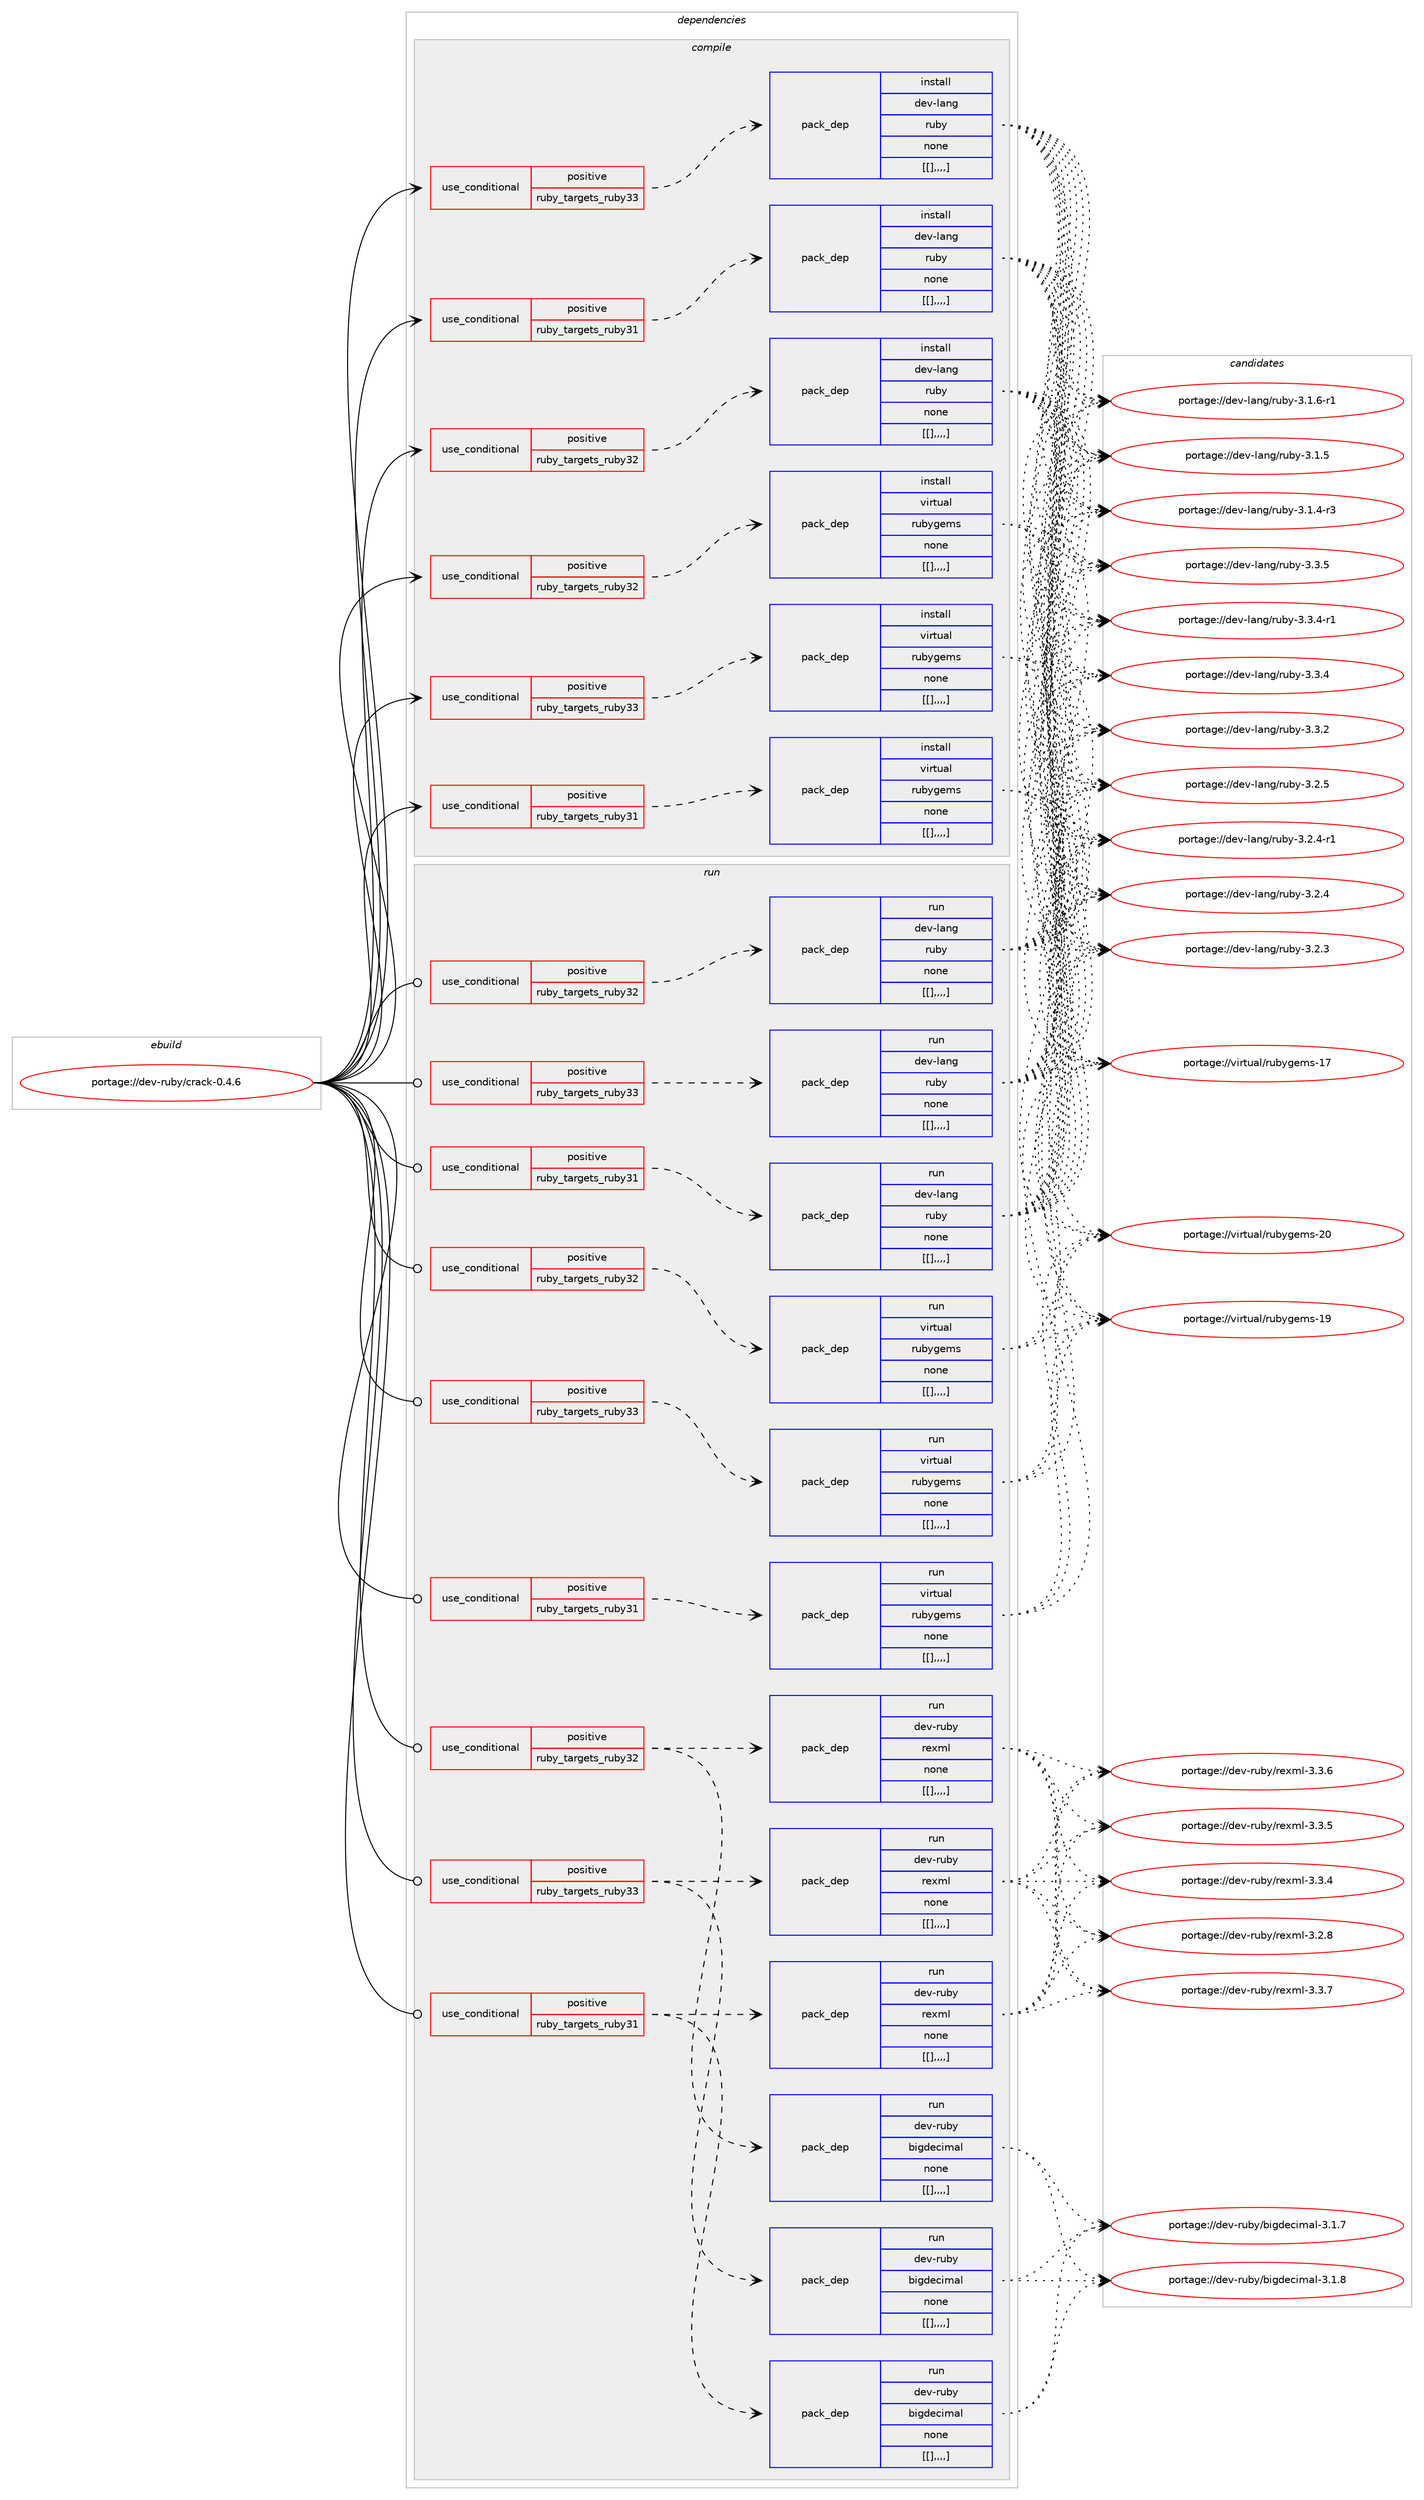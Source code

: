 digraph prolog {

# *************
# Graph options
# *************

newrank=true;
concentrate=true;
compound=true;
graph [rankdir=LR,fontname=Helvetica,fontsize=10,ranksep=1.5];#, ranksep=2.5, nodesep=0.2];
edge  [arrowhead=vee];
node  [fontname=Helvetica,fontsize=10];

# **********
# The ebuild
# **********

subgraph cluster_leftcol {
color=gray;
label=<<i>ebuild</i>>;
id [label="portage://dev-ruby/crack-0.4.6", color=red, width=4, href="../dev-ruby/crack-0.4.6.svg"];
}

# ****************
# The dependencies
# ****************

subgraph cluster_midcol {
color=gray;
label=<<i>dependencies</i>>;
subgraph cluster_compile {
fillcolor="#eeeeee";
style=filled;
label=<<i>compile</i>>;
subgraph cond47272 {
dependency182731 [label=<<TABLE BORDER="0" CELLBORDER="1" CELLSPACING="0" CELLPADDING="4"><TR><TD ROWSPAN="3" CELLPADDING="10">use_conditional</TD></TR><TR><TD>positive</TD></TR><TR><TD>ruby_targets_ruby31</TD></TR></TABLE>>, shape=none, color=red];
subgraph pack134173 {
dependency182732 [label=<<TABLE BORDER="0" CELLBORDER="1" CELLSPACING="0" CELLPADDING="4" WIDTH="220"><TR><TD ROWSPAN="6" CELLPADDING="30">pack_dep</TD></TR><TR><TD WIDTH="110">install</TD></TR><TR><TD>dev-lang</TD></TR><TR><TD>ruby</TD></TR><TR><TD>none</TD></TR><TR><TD>[[],,,,]</TD></TR></TABLE>>, shape=none, color=blue];
}
dependency182731:e -> dependency182732:w [weight=20,style="dashed",arrowhead="vee"];
}
id:e -> dependency182731:w [weight=20,style="solid",arrowhead="vee"];
subgraph cond47273 {
dependency182733 [label=<<TABLE BORDER="0" CELLBORDER="1" CELLSPACING="0" CELLPADDING="4"><TR><TD ROWSPAN="3" CELLPADDING="10">use_conditional</TD></TR><TR><TD>positive</TD></TR><TR><TD>ruby_targets_ruby31</TD></TR></TABLE>>, shape=none, color=red];
subgraph pack134174 {
dependency182734 [label=<<TABLE BORDER="0" CELLBORDER="1" CELLSPACING="0" CELLPADDING="4" WIDTH="220"><TR><TD ROWSPAN="6" CELLPADDING="30">pack_dep</TD></TR><TR><TD WIDTH="110">install</TD></TR><TR><TD>virtual</TD></TR><TR><TD>rubygems</TD></TR><TR><TD>none</TD></TR><TR><TD>[[],,,,]</TD></TR></TABLE>>, shape=none, color=blue];
}
dependency182733:e -> dependency182734:w [weight=20,style="dashed",arrowhead="vee"];
}
id:e -> dependency182733:w [weight=20,style="solid",arrowhead="vee"];
subgraph cond47274 {
dependency182735 [label=<<TABLE BORDER="0" CELLBORDER="1" CELLSPACING="0" CELLPADDING="4"><TR><TD ROWSPAN="3" CELLPADDING="10">use_conditional</TD></TR><TR><TD>positive</TD></TR><TR><TD>ruby_targets_ruby32</TD></TR></TABLE>>, shape=none, color=red];
subgraph pack134175 {
dependency182736 [label=<<TABLE BORDER="0" CELLBORDER="1" CELLSPACING="0" CELLPADDING="4" WIDTH="220"><TR><TD ROWSPAN="6" CELLPADDING="30">pack_dep</TD></TR><TR><TD WIDTH="110">install</TD></TR><TR><TD>dev-lang</TD></TR><TR><TD>ruby</TD></TR><TR><TD>none</TD></TR><TR><TD>[[],,,,]</TD></TR></TABLE>>, shape=none, color=blue];
}
dependency182735:e -> dependency182736:w [weight=20,style="dashed",arrowhead="vee"];
}
id:e -> dependency182735:w [weight=20,style="solid",arrowhead="vee"];
subgraph cond47275 {
dependency182737 [label=<<TABLE BORDER="0" CELLBORDER="1" CELLSPACING="0" CELLPADDING="4"><TR><TD ROWSPAN="3" CELLPADDING="10">use_conditional</TD></TR><TR><TD>positive</TD></TR><TR><TD>ruby_targets_ruby32</TD></TR></TABLE>>, shape=none, color=red];
subgraph pack134176 {
dependency182738 [label=<<TABLE BORDER="0" CELLBORDER="1" CELLSPACING="0" CELLPADDING="4" WIDTH="220"><TR><TD ROWSPAN="6" CELLPADDING="30">pack_dep</TD></TR><TR><TD WIDTH="110">install</TD></TR><TR><TD>virtual</TD></TR><TR><TD>rubygems</TD></TR><TR><TD>none</TD></TR><TR><TD>[[],,,,]</TD></TR></TABLE>>, shape=none, color=blue];
}
dependency182737:e -> dependency182738:w [weight=20,style="dashed",arrowhead="vee"];
}
id:e -> dependency182737:w [weight=20,style="solid",arrowhead="vee"];
subgraph cond47276 {
dependency182739 [label=<<TABLE BORDER="0" CELLBORDER="1" CELLSPACING="0" CELLPADDING="4"><TR><TD ROWSPAN="3" CELLPADDING="10">use_conditional</TD></TR><TR><TD>positive</TD></TR><TR><TD>ruby_targets_ruby33</TD></TR></TABLE>>, shape=none, color=red];
subgraph pack134177 {
dependency182740 [label=<<TABLE BORDER="0" CELLBORDER="1" CELLSPACING="0" CELLPADDING="4" WIDTH="220"><TR><TD ROWSPAN="6" CELLPADDING="30">pack_dep</TD></TR><TR><TD WIDTH="110">install</TD></TR><TR><TD>dev-lang</TD></TR><TR><TD>ruby</TD></TR><TR><TD>none</TD></TR><TR><TD>[[],,,,]</TD></TR></TABLE>>, shape=none, color=blue];
}
dependency182739:e -> dependency182740:w [weight=20,style="dashed",arrowhead="vee"];
}
id:e -> dependency182739:w [weight=20,style="solid",arrowhead="vee"];
subgraph cond47277 {
dependency182741 [label=<<TABLE BORDER="0" CELLBORDER="1" CELLSPACING="0" CELLPADDING="4"><TR><TD ROWSPAN="3" CELLPADDING="10">use_conditional</TD></TR><TR><TD>positive</TD></TR><TR><TD>ruby_targets_ruby33</TD></TR></TABLE>>, shape=none, color=red];
subgraph pack134178 {
dependency182742 [label=<<TABLE BORDER="0" CELLBORDER="1" CELLSPACING="0" CELLPADDING="4" WIDTH="220"><TR><TD ROWSPAN="6" CELLPADDING="30">pack_dep</TD></TR><TR><TD WIDTH="110">install</TD></TR><TR><TD>virtual</TD></TR><TR><TD>rubygems</TD></TR><TR><TD>none</TD></TR><TR><TD>[[],,,,]</TD></TR></TABLE>>, shape=none, color=blue];
}
dependency182741:e -> dependency182742:w [weight=20,style="dashed",arrowhead="vee"];
}
id:e -> dependency182741:w [weight=20,style="solid",arrowhead="vee"];
}
subgraph cluster_compileandrun {
fillcolor="#eeeeee";
style=filled;
label=<<i>compile and run</i>>;
}
subgraph cluster_run {
fillcolor="#eeeeee";
style=filled;
label=<<i>run</i>>;
subgraph cond47278 {
dependency182743 [label=<<TABLE BORDER="0" CELLBORDER="1" CELLSPACING="0" CELLPADDING="4"><TR><TD ROWSPAN="3" CELLPADDING="10">use_conditional</TD></TR><TR><TD>positive</TD></TR><TR><TD>ruby_targets_ruby31</TD></TR></TABLE>>, shape=none, color=red];
subgraph pack134179 {
dependency182744 [label=<<TABLE BORDER="0" CELLBORDER="1" CELLSPACING="0" CELLPADDING="4" WIDTH="220"><TR><TD ROWSPAN="6" CELLPADDING="30">pack_dep</TD></TR><TR><TD WIDTH="110">run</TD></TR><TR><TD>dev-lang</TD></TR><TR><TD>ruby</TD></TR><TR><TD>none</TD></TR><TR><TD>[[],,,,]</TD></TR></TABLE>>, shape=none, color=blue];
}
dependency182743:e -> dependency182744:w [weight=20,style="dashed",arrowhead="vee"];
}
id:e -> dependency182743:w [weight=20,style="solid",arrowhead="odot"];
subgraph cond47279 {
dependency182745 [label=<<TABLE BORDER="0" CELLBORDER="1" CELLSPACING="0" CELLPADDING="4"><TR><TD ROWSPAN="3" CELLPADDING="10">use_conditional</TD></TR><TR><TD>positive</TD></TR><TR><TD>ruby_targets_ruby31</TD></TR></TABLE>>, shape=none, color=red];
subgraph pack134180 {
dependency182746 [label=<<TABLE BORDER="0" CELLBORDER="1" CELLSPACING="0" CELLPADDING="4" WIDTH="220"><TR><TD ROWSPAN="6" CELLPADDING="30">pack_dep</TD></TR><TR><TD WIDTH="110">run</TD></TR><TR><TD>dev-ruby</TD></TR><TR><TD>bigdecimal</TD></TR><TR><TD>none</TD></TR><TR><TD>[[],,,,]</TD></TR></TABLE>>, shape=none, color=blue];
}
dependency182745:e -> dependency182746:w [weight=20,style="dashed",arrowhead="vee"];
subgraph pack134181 {
dependency182747 [label=<<TABLE BORDER="0" CELLBORDER="1" CELLSPACING="0" CELLPADDING="4" WIDTH="220"><TR><TD ROWSPAN="6" CELLPADDING="30">pack_dep</TD></TR><TR><TD WIDTH="110">run</TD></TR><TR><TD>dev-ruby</TD></TR><TR><TD>rexml</TD></TR><TR><TD>none</TD></TR><TR><TD>[[],,,,]</TD></TR></TABLE>>, shape=none, color=blue];
}
dependency182745:e -> dependency182747:w [weight=20,style="dashed",arrowhead="vee"];
}
id:e -> dependency182745:w [weight=20,style="solid",arrowhead="odot"];
subgraph cond47280 {
dependency182748 [label=<<TABLE BORDER="0" CELLBORDER="1" CELLSPACING="0" CELLPADDING="4"><TR><TD ROWSPAN="3" CELLPADDING="10">use_conditional</TD></TR><TR><TD>positive</TD></TR><TR><TD>ruby_targets_ruby31</TD></TR></TABLE>>, shape=none, color=red];
subgraph pack134182 {
dependency182749 [label=<<TABLE BORDER="0" CELLBORDER="1" CELLSPACING="0" CELLPADDING="4" WIDTH="220"><TR><TD ROWSPAN="6" CELLPADDING="30">pack_dep</TD></TR><TR><TD WIDTH="110">run</TD></TR><TR><TD>virtual</TD></TR><TR><TD>rubygems</TD></TR><TR><TD>none</TD></TR><TR><TD>[[],,,,]</TD></TR></TABLE>>, shape=none, color=blue];
}
dependency182748:e -> dependency182749:w [weight=20,style="dashed",arrowhead="vee"];
}
id:e -> dependency182748:w [weight=20,style="solid",arrowhead="odot"];
subgraph cond47281 {
dependency182750 [label=<<TABLE BORDER="0" CELLBORDER="1" CELLSPACING="0" CELLPADDING="4"><TR><TD ROWSPAN="3" CELLPADDING="10">use_conditional</TD></TR><TR><TD>positive</TD></TR><TR><TD>ruby_targets_ruby32</TD></TR></TABLE>>, shape=none, color=red];
subgraph pack134183 {
dependency182751 [label=<<TABLE BORDER="0" CELLBORDER="1" CELLSPACING="0" CELLPADDING="4" WIDTH="220"><TR><TD ROWSPAN="6" CELLPADDING="30">pack_dep</TD></TR><TR><TD WIDTH="110">run</TD></TR><TR><TD>dev-lang</TD></TR><TR><TD>ruby</TD></TR><TR><TD>none</TD></TR><TR><TD>[[],,,,]</TD></TR></TABLE>>, shape=none, color=blue];
}
dependency182750:e -> dependency182751:w [weight=20,style="dashed",arrowhead="vee"];
}
id:e -> dependency182750:w [weight=20,style="solid",arrowhead="odot"];
subgraph cond47282 {
dependency182752 [label=<<TABLE BORDER="0" CELLBORDER="1" CELLSPACING="0" CELLPADDING="4"><TR><TD ROWSPAN="3" CELLPADDING="10">use_conditional</TD></TR><TR><TD>positive</TD></TR><TR><TD>ruby_targets_ruby32</TD></TR></TABLE>>, shape=none, color=red];
subgraph pack134184 {
dependency182753 [label=<<TABLE BORDER="0" CELLBORDER="1" CELLSPACING="0" CELLPADDING="4" WIDTH="220"><TR><TD ROWSPAN="6" CELLPADDING="30">pack_dep</TD></TR><TR><TD WIDTH="110">run</TD></TR><TR><TD>dev-ruby</TD></TR><TR><TD>bigdecimal</TD></TR><TR><TD>none</TD></TR><TR><TD>[[],,,,]</TD></TR></TABLE>>, shape=none, color=blue];
}
dependency182752:e -> dependency182753:w [weight=20,style="dashed",arrowhead="vee"];
subgraph pack134185 {
dependency182754 [label=<<TABLE BORDER="0" CELLBORDER="1" CELLSPACING="0" CELLPADDING="4" WIDTH="220"><TR><TD ROWSPAN="6" CELLPADDING="30">pack_dep</TD></TR><TR><TD WIDTH="110">run</TD></TR><TR><TD>dev-ruby</TD></TR><TR><TD>rexml</TD></TR><TR><TD>none</TD></TR><TR><TD>[[],,,,]</TD></TR></TABLE>>, shape=none, color=blue];
}
dependency182752:e -> dependency182754:w [weight=20,style="dashed",arrowhead="vee"];
}
id:e -> dependency182752:w [weight=20,style="solid",arrowhead="odot"];
subgraph cond47283 {
dependency182755 [label=<<TABLE BORDER="0" CELLBORDER="1" CELLSPACING="0" CELLPADDING="4"><TR><TD ROWSPAN="3" CELLPADDING="10">use_conditional</TD></TR><TR><TD>positive</TD></TR><TR><TD>ruby_targets_ruby32</TD></TR></TABLE>>, shape=none, color=red];
subgraph pack134186 {
dependency182756 [label=<<TABLE BORDER="0" CELLBORDER="1" CELLSPACING="0" CELLPADDING="4" WIDTH="220"><TR><TD ROWSPAN="6" CELLPADDING="30">pack_dep</TD></TR><TR><TD WIDTH="110">run</TD></TR><TR><TD>virtual</TD></TR><TR><TD>rubygems</TD></TR><TR><TD>none</TD></TR><TR><TD>[[],,,,]</TD></TR></TABLE>>, shape=none, color=blue];
}
dependency182755:e -> dependency182756:w [weight=20,style="dashed",arrowhead="vee"];
}
id:e -> dependency182755:w [weight=20,style="solid",arrowhead="odot"];
subgraph cond47284 {
dependency182757 [label=<<TABLE BORDER="0" CELLBORDER="1" CELLSPACING="0" CELLPADDING="4"><TR><TD ROWSPAN="3" CELLPADDING="10">use_conditional</TD></TR><TR><TD>positive</TD></TR><TR><TD>ruby_targets_ruby33</TD></TR></TABLE>>, shape=none, color=red];
subgraph pack134187 {
dependency182758 [label=<<TABLE BORDER="0" CELLBORDER="1" CELLSPACING="0" CELLPADDING="4" WIDTH="220"><TR><TD ROWSPAN="6" CELLPADDING="30">pack_dep</TD></TR><TR><TD WIDTH="110">run</TD></TR><TR><TD>dev-lang</TD></TR><TR><TD>ruby</TD></TR><TR><TD>none</TD></TR><TR><TD>[[],,,,]</TD></TR></TABLE>>, shape=none, color=blue];
}
dependency182757:e -> dependency182758:w [weight=20,style="dashed",arrowhead="vee"];
}
id:e -> dependency182757:w [weight=20,style="solid",arrowhead="odot"];
subgraph cond47285 {
dependency182759 [label=<<TABLE BORDER="0" CELLBORDER="1" CELLSPACING="0" CELLPADDING="4"><TR><TD ROWSPAN="3" CELLPADDING="10">use_conditional</TD></TR><TR><TD>positive</TD></TR><TR><TD>ruby_targets_ruby33</TD></TR></TABLE>>, shape=none, color=red];
subgraph pack134188 {
dependency182760 [label=<<TABLE BORDER="0" CELLBORDER="1" CELLSPACING="0" CELLPADDING="4" WIDTH="220"><TR><TD ROWSPAN="6" CELLPADDING="30">pack_dep</TD></TR><TR><TD WIDTH="110">run</TD></TR><TR><TD>dev-ruby</TD></TR><TR><TD>bigdecimal</TD></TR><TR><TD>none</TD></TR><TR><TD>[[],,,,]</TD></TR></TABLE>>, shape=none, color=blue];
}
dependency182759:e -> dependency182760:w [weight=20,style="dashed",arrowhead="vee"];
subgraph pack134189 {
dependency182761 [label=<<TABLE BORDER="0" CELLBORDER="1" CELLSPACING="0" CELLPADDING="4" WIDTH="220"><TR><TD ROWSPAN="6" CELLPADDING="30">pack_dep</TD></TR><TR><TD WIDTH="110">run</TD></TR><TR><TD>dev-ruby</TD></TR><TR><TD>rexml</TD></TR><TR><TD>none</TD></TR><TR><TD>[[],,,,]</TD></TR></TABLE>>, shape=none, color=blue];
}
dependency182759:e -> dependency182761:w [weight=20,style="dashed",arrowhead="vee"];
}
id:e -> dependency182759:w [weight=20,style="solid",arrowhead="odot"];
subgraph cond47286 {
dependency182762 [label=<<TABLE BORDER="0" CELLBORDER="1" CELLSPACING="0" CELLPADDING="4"><TR><TD ROWSPAN="3" CELLPADDING="10">use_conditional</TD></TR><TR><TD>positive</TD></TR><TR><TD>ruby_targets_ruby33</TD></TR></TABLE>>, shape=none, color=red];
subgraph pack134190 {
dependency182763 [label=<<TABLE BORDER="0" CELLBORDER="1" CELLSPACING="0" CELLPADDING="4" WIDTH="220"><TR><TD ROWSPAN="6" CELLPADDING="30">pack_dep</TD></TR><TR><TD WIDTH="110">run</TD></TR><TR><TD>virtual</TD></TR><TR><TD>rubygems</TD></TR><TR><TD>none</TD></TR><TR><TD>[[],,,,]</TD></TR></TABLE>>, shape=none, color=blue];
}
dependency182762:e -> dependency182763:w [weight=20,style="dashed",arrowhead="vee"];
}
id:e -> dependency182762:w [weight=20,style="solid",arrowhead="odot"];
}
}

# **************
# The candidates
# **************

subgraph cluster_choices {
rank=same;
color=gray;
label=<<i>candidates</i>>;

subgraph choice134173 {
color=black;
nodesep=1;
choice10010111845108971101034711411798121455146514653 [label="portage://dev-lang/ruby-3.3.5", color=red, width=4,href="../dev-lang/ruby-3.3.5.svg"];
choice100101118451089711010347114117981214551465146524511449 [label="portage://dev-lang/ruby-3.3.4-r1", color=red, width=4,href="../dev-lang/ruby-3.3.4-r1.svg"];
choice10010111845108971101034711411798121455146514652 [label="portage://dev-lang/ruby-3.3.4", color=red, width=4,href="../dev-lang/ruby-3.3.4.svg"];
choice10010111845108971101034711411798121455146514650 [label="portage://dev-lang/ruby-3.3.2", color=red, width=4,href="../dev-lang/ruby-3.3.2.svg"];
choice10010111845108971101034711411798121455146504653 [label="portage://dev-lang/ruby-3.2.5", color=red, width=4,href="../dev-lang/ruby-3.2.5.svg"];
choice100101118451089711010347114117981214551465046524511449 [label="portage://dev-lang/ruby-3.2.4-r1", color=red, width=4,href="../dev-lang/ruby-3.2.4-r1.svg"];
choice10010111845108971101034711411798121455146504652 [label="portage://dev-lang/ruby-3.2.4", color=red, width=4,href="../dev-lang/ruby-3.2.4.svg"];
choice10010111845108971101034711411798121455146504651 [label="portage://dev-lang/ruby-3.2.3", color=red, width=4,href="../dev-lang/ruby-3.2.3.svg"];
choice100101118451089711010347114117981214551464946544511449 [label="portage://dev-lang/ruby-3.1.6-r1", color=red, width=4,href="../dev-lang/ruby-3.1.6-r1.svg"];
choice10010111845108971101034711411798121455146494653 [label="portage://dev-lang/ruby-3.1.5", color=red, width=4,href="../dev-lang/ruby-3.1.5.svg"];
choice100101118451089711010347114117981214551464946524511451 [label="portage://dev-lang/ruby-3.1.4-r3", color=red, width=4,href="../dev-lang/ruby-3.1.4-r3.svg"];
dependency182732:e -> choice10010111845108971101034711411798121455146514653:w [style=dotted,weight="100"];
dependency182732:e -> choice100101118451089711010347114117981214551465146524511449:w [style=dotted,weight="100"];
dependency182732:e -> choice10010111845108971101034711411798121455146514652:w [style=dotted,weight="100"];
dependency182732:e -> choice10010111845108971101034711411798121455146514650:w [style=dotted,weight="100"];
dependency182732:e -> choice10010111845108971101034711411798121455146504653:w [style=dotted,weight="100"];
dependency182732:e -> choice100101118451089711010347114117981214551465046524511449:w [style=dotted,weight="100"];
dependency182732:e -> choice10010111845108971101034711411798121455146504652:w [style=dotted,weight="100"];
dependency182732:e -> choice10010111845108971101034711411798121455146504651:w [style=dotted,weight="100"];
dependency182732:e -> choice100101118451089711010347114117981214551464946544511449:w [style=dotted,weight="100"];
dependency182732:e -> choice10010111845108971101034711411798121455146494653:w [style=dotted,weight="100"];
dependency182732:e -> choice100101118451089711010347114117981214551464946524511451:w [style=dotted,weight="100"];
}
subgraph choice134174 {
color=black;
nodesep=1;
choice118105114116117971084711411798121103101109115455048 [label="portage://virtual/rubygems-20", color=red, width=4,href="../virtual/rubygems-20.svg"];
choice118105114116117971084711411798121103101109115454957 [label="portage://virtual/rubygems-19", color=red, width=4,href="../virtual/rubygems-19.svg"];
choice118105114116117971084711411798121103101109115454955 [label="portage://virtual/rubygems-17", color=red, width=4,href="../virtual/rubygems-17.svg"];
dependency182734:e -> choice118105114116117971084711411798121103101109115455048:w [style=dotted,weight="100"];
dependency182734:e -> choice118105114116117971084711411798121103101109115454957:w [style=dotted,weight="100"];
dependency182734:e -> choice118105114116117971084711411798121103101109115454955:w [style=dotted,weight="100"];
}
subgraph choice134175 {
color=black;
nodesep=1;
choice10010111845108971101034711411798121455146514653 [label="portage://dev-lang/ruby-3.3.5", color=red, width=4,href="../dev-lang/ruby-3.3.5.svg"];
choice100101118451089711010347114117981214551465146524511449 [label="portage://dev-lang/ruby-3.3.4-r1", color=red, width=4,href="../dev-lang/ruby-3.3.4-r1.svg"];
choice10010111845108971101034711411798121455146514652 [label="portage://dev-lang/ruby-3.3.4", color=red, width=4,href="../dev-lang/ruby-3.3.4.svg"];
choice10010111845108971101034711411798121455146514650 [label="portage://dev-lang/ruby-3.3.2", color=red, width=4,href="../dev-lang/ruby-3.3.2.svg"];
choice10010111845108971101034711411798121455146504653 [label="portage://dev-lang/ruby-3.2.5", color=red, width=4,href="../dev-lang/ruby-3.2.5.svg"];
choice100101118451089711010347114117981214551465046524511449 [label="portage://dev-lang/ruby-3.2.4-r1", color=red, width=4,href="../dev-lang/ruby-3.2.4-r1.svg"];
choice10010111845108971101034711411798121455146504652 [label="portage://dev-lang/ruby-3.2.4", color=red, width=4,href="../dev-lang/ruby-3.2.4.svg"];
choice10010111845108971101034711411798121455146504651 [label="portage://dev-lang/ruby-3.2.3", color=red, width=4,href="../dev-lang/ruby-3.2.3.svg"];
choice100101118451089711010347114117981214551464946544511449 [label="portage://dev-lang/ruby-3.1.6-r1", color=red, width=4,href="../dev-lang/ruby-3.1.6-r1.svg"];
choice10010111845108971101034711411798121455146494653 [label="portage://dev-lang/ruby-3.1.5", color=red, width=4,href="../dev-lang/ruby-3.1.5.svg"];
choice100101118451089711010347114117981214551464946524511451 [label="portage://dev-lang/ruby-3.1.4-r3", color=red, width=4,href="../dev-lang/ruby-3.1.4-r3.svg"];
dependency182736:e -> choice10010111845108971101034711411798121455146514653:w [style=dotted,weight="100"];
dependency182736:e -> choice100101118451089711010347114117981214551465146524511449:w [style=dotted,weight="100"];
dependency182736:e -> choice10010111845108971101034711411798121455146514652:w [style=dotted,weight="100"];
dependency182736:e -> choice10010111845108971101034711411798121455146514650:w [style=dotted,weight="100"];
dependency182736:e -> choice10010111845108971101034711411798121455146504653:w [style=dotted,weight="100"];
dependency182736:e -> choice100101118451089711010347114117981214551465046524511449:w [style=dotted,weight="100"];
dependency182736:e -> choice10010111845108971101034711411798121455146504652:w [style=dotted,weight="100"];
dependency182736:e -> choice10010111845108971101034711411798121455146504651:w [style=dotted,weight="100"];
dependency182736:e -> choice100101118451089711010347114117981214551464946544511449:w [style=dotted,weight="100"];
dependency182736:e -> choice10010111845108971101034711411798121455146494653:w [style=dotted,weight="100"];
dependency182736:e -> choice100101118451089711010347114117981214551464946524511451:w [style=dotted,weight="100"];
}
subgraph choice134176 {
color=black;
nodesep=1;
choice118105114116117971084711411798121103101109115455048 [label="portage://virtual/rubygems-20", color=red, width=4,href="../virtual/rubygems-20.svg"];
choice118105114116117971084711411798121103101109115454957 [label="portage://virtual/rubygems-19", color=red, width=4,href="../virtual/rubygems-19.svg"];
choice118105114116117971084711411798121103101109115454955 [label="portage://virtual/rubygems-17", color=red, width=4,href="../virtual/rubygems-17.svg"];
dependency182738:e -> choice118105114116117971084711411798121103101109115455048:w [style=dotted,weight="100"];
dependency182738:e -> choice118105114116117971084711411798121103101109115454957:w [style=dotted,weight="100"];
dependency182738:e -> choice118105114116117971084711411798121103101109115454955:w [style=dotted,weight="100"];
}
subgraph choice134177 {
color=black;
nodesep=1;
choice10010111845108971101034711411798121455146514653 [label="portage://dev-lang/ruby-3.3.5", color=red, width=4,href="../dev-lang/ruby-3.3.5.svg"];
choice100101118451089711010347114117981214551465146524511449 [label="portage://dev-lang/ruby-3.3.4-r1", color=red, width=4,href="../dev-lang/ruby-3.3.4-r1.svg"];
choice10010111845108971101034711411798121455146514652 [label="portage://dev-lang/ruby-3.3.4", color=red, width=4,href="../dev-lang/ruby-3.3.4.svg"];
choice10010111845108971101034711411798121455146514650 [label="portage://dev-lang/ruby-3.3.2", color=red, width=4,href="../dev-lang/ruby-3.3.2.svg"];
choice10010111845108971101034711411798121455146504653 [label="portage://dev-lang/ruby-3.2.5", color=red, width=4,href="../dev-lang/ruby-3.2.5.svg"];
choice100101118451089711010347114117981214551465046524511449 [label="portage://dev-lang/ruby-3.2.4-r1", color=red, width=4,href="../dev-lang/ruby-3.2.4-r1.svg"];
choice10010111845108971101034711411798121455146504652 [label="portage://dev-lang/ruby-3.2.4", color=red, width=4,href="../dev-lang/ruby-3.2.4.svg"];
choice10010111845108971101034711411798121455146504651 [label="portage://dev-lang/ruby-3.2.3", color=red, width=4,href="../dev-lang/ruby-3.2.3.svg"];
choice100101118451089711010347114117981214551464946544511449 [label="portage://dev-lang/ruby-3.1.6-r1", color=red, width=4,href="../dev-lang/ruby-3.1.6-r1.svg"];
choice10010111845108971101034711411798121455146494653 [label="portage://dev-lang/ruby-3.1.5", color=red, width=4,href="../dev-lang/ruby-3.1.5.svg"];
choice100101118451089711010347114117981214551464946524511451 [label="portage://dev-lang/ruby-3.1.4-r3", color=red, width=4,href="../dev-lang/ruby-3.1.4-r3.svg"];
dependency182740:e -> choice10010111845108971101034711411798121455146514653:w [style=dotted,weight="100"];
dependency182740:e -> choice100101118451089711010347114117981214551465146524511449:w [style=dotted,weight="100"];
dependency182740:e -> choice10010111845108971101034711411798121455146514652:w [style=dotted,weight="100"];
dependency182740:e -> choice10010111845108971101034711411798121455146514650:w [style=dotted,weight="100"];
dependency182740:e -> choice10010111845108971101034711411798121455146504653:w [style=dotted,weight="100"];
dependency182740:e -> choice100101118451089711010347114117981214551465046524511449:w [style=dotted,weight="100"];
dependency182740:e -> choice10010111845108971101034711411798121455146504652:w [style=dotted,weight="100"];
dependency182740:e -> choice10010111845108971101034711411798121455146504651:w [style=dotted,weight="100"];
dependency182740:e -> choice100101118451089711010347114117981214551464946544511449:w [style=dotted,weight="100"];
dependency182740:e -> choice10010111845108971101034711411798121455146494653:w [style=dotted,weight="100"];
dependency182740:e -> choice100101118451089711010347114117981214551464946524511451:w [style=dotted,weight="100"];
}
subgraph choice134178 {
color=black;
nodesep=1;
choice118105114116117971084711411798121103101109115455048 [label="portage://virtual/rubygems-20", color=red, width=4,href="../virtual/rubygems-20.svg"];
choice118105114116117971084711411798121103101109115454957 [label="portage://virtual/rubygems-19", color=red, width=4,href="../virtual/rubygems-19.svg"];
choice118105114116117971084711411798121103101109115454955 [label="portage://virtual/rubygems-17", color=red, width=4,href="../virtual/rubygems-17.svg"];
dependency182742:e -> choice118105114116117971084711411798121103101109115455048:w [style=dotted,weight="100"];
dependency182742:e -> choice118105114116117971084711411798121103101109115454957:w [style=dotted,weight="100"];
dependency182742:e -> choice118105114116117971084711411798121103101109115454955:w [style=dotted,weight="100"];
}
subgraph choice134179 {
color=black;
nodesep=1;
choice10010111845108971101034711411798121455146514653 [label="portage://dev-lang/ruby-3.3.5", color=red, width=4,href="../dev-lang/ruby-3.3.5.svg"];
choice100101118451089711010347114117981214551465146524511449 [label="portage://dev-lang/ruby-3.3.4-r1", color=red, width=4,href="../dev-lang/ruby-3.3.4-r1.svg"];
choice10010111845108971101034711411798121455146514652 [label="portage://dev-lang/ruby-3.3.4", color=red, width=4,href="../dev-lang/ruby-3.3.4.svg"];
choice10010111845108971101034711411798121455146514650 [label="portage://dev-lang/ruby-3.3.2", color=red, width=4,href="../dev-lang/ruby-3.3.2.svg"];
choice10010111845108971101034711411798121455146504653 [label="portage://dev-lang/ruby-3.2.5", color=red, width=4,href="../dev-lang/ruby-3.2.5.svg"];
choice100101118451089711010347114117981214551465046524511449 [label="portage://dev-lang/ruby-3.2.4-r1", color=red, width=4,href="../dev-lang/ruby-3.2.4-r1.svg"];
choice10010111845108971101034711411798121455146504652 [label="portage://dev-lang/ruby-3.2.4", color=red, width=4,href="../dev-lang/ruby-3.2.4.svg"];
choice10010111845108971101034711411798121455146504651 [label="portage://dev-lang/ruby-3.2.3", color=red, width=4,href="../dev-lang/ruby-3.2.3.svg"];
choice100101118451089711010347114117981214551464946544511449 [label="portage://dev-lang/ruby-3.1.6-r1", color=red, width=4,href="../dev-lang/ruby-3.1.6-r1.svg"];
choice10010111845108971101034711411798121455146494653 [label="portage://dev-lang/ruby-3.1.5", color=red, width=4,href="../dev-lang/ruby-3.1.5.svg"];
choice100101118451089711010347114117981214551464946524511451 [label="portage://dev-lang/ruby-3.1.4-r3", color=red, width=4,href="../dev-lang/ruby-3.1.4-r3.svg"];
dependency182744:e -> choice10010111845108971101034711411798121455146514653:w [style=dotted,weight="100"];
dependency182744:e -> choice100101118451089711010347114117981214551465146524511449:w [style=dotted,weight="100"];
dependency182744:e -> choice10010111845108971101034711411798121455146514652:w [style=dotted,weight="100"];
dependency182744:e -> choice10010111845108971101034711411798121455146514650:w [style=dotted,weight="100"];
dependency182744:e -> choice10010111845108971101034711411798121455146504653:w [style=dotted,weight="100"];
dependency182744:e -> choice100101118451089711010347114117981214551465046524511449:w [style=dotted,weight="100"];
dependency182744:e -> choice10010111845108971101034711411798121455146504652:w [style=dotted,weight="100"];
dependency182744:e -> choice10010111845108971101034711411798121455146504651:w [style=dotted,weight="100"];
dependency182744:e -> choice100101118451089711010347114117981214551464946544511449:w [style=dotted,weight="100"];
dependency182744:e -> choice10010111845108971101034711411798121455146494653:w [style=dotted,weight="100"];
dependency182744:e -> choice100101118451089711010347114117981214551464946524511451:w [style=dotted,weight="100"];
}
subgraph choice134180 {
color=black;
nodesep=1;
choice100101118451141179812147981051031001019910510997108455146494656 [label="portage://dev-ruby/bigdecimal-3.1.8", color=red, width=4,href="../dev-ruby/bigdecimal-3.1.8.svg"];
choice100101118451141179812147981051031001019910510997108455146494655 [label="portage://dev-ruby/bigdecimal-3.1.7", color=red, width=4,href="../dev-ruby/bigdecimal-3.1.7.svg"];
dependency182746:e -> choice100101118451141179812147981051031001019910510997108455146494656:w [style=dotted,weight="100"];
dependency182746:e -> choice100101118451141179812147981051031001019910510997108455146494655:w [style=dotted,weight="100"];
}
subgraph choice134181 {
color=black;
nodesep=1;
choice100101118451141179812147114101120109108455146514655 [label="portage://dev-ruby/rexml-3.3.7", color=red, width=4,href="../dev-ruby/rexml-3.3.7.svg"];
choice100101118451141179812147114101120109108455146514654 [label="portage://dev-ruby/rexml-3.3.6", color=red, width=4,href="../dev-ruby/rexml-3.3.6.svg"];
choice100101118451141179812147114101120109108455146514653 [label="portage://dev-ruby/rexml-3.3.5", color=red, width=4,href="../dev-ruby/rexml-3.3.5.svg"];
choice100101118451141179812147114101120109108455146514652 [label="portage://dev-ruby/rexml-3.3.4", color=red, width=4,href="../dev-ruby/rexml-3.3.4.svg"];
choice100101118451141179812147114101120109108455146504656 [label="portage://dev-ruby/rexml-3.2.8", color=red, width=4,href="../dev-ruby/rexml-3.2.8.svg"];
dependency182747:e -> choice100101118451141179812147114101120109108455146514655:w [style=dotted,weight="100"];
dependency182747:e -> choice100101118451141179812147114101120109108455146514654:w [style=dotted,weight="100"];
dependency182747:e -> choice100101118451141179812147114101120109108455146514653:w [style=dotted,weight="100"];
dependency182747:e -> choice100101118451141179812147114101120109108455146514652:w [style=dotted,weight="100"];
dependency182747:e -> choice100101118451141179812147114101120109108455146504656:w [style=dotted,weight="100"];
}
subgraph choice134182 {
color=black;
nodesep=1;
choice118105114116117971084711411798121103101109115455048 [label="portage://virtual/rubygems-20", color=red, width=4,href="../virtual/rubygems-20.svg"];
choice118105114116117971084711411798121103101109115454957 [label="portage://virtual/rubygems-19", color=red, width=4,href="../virtual/rubygems-19.svg"];
choice118105114116117971084711411798121103101109115454955 [label="portage://virtual/rubygems-17", color=red, width=4,href="../virtual/rubygems-17.svg"];
dependency182749:e -> choice118105114116117971084711411798121103101109115455048:w [style=dotted,weight="100"];
dependency182749:e -> choice118105114116117971084711411798121103101109115454957:w [style=dotted,weight="100"];
dependency182749:e -> choice118105114116117971084711411798121103101109115454955:w [style=dotted,weight="100"];
}
subgraph choice134183 {
color=black;
nodesep=1;
choice10010111845108971101034711411798121455146514653 [label="portage://dev-lang/ruby-3.3.5", color=red, width=4,href="../dev-lang/ruby-3.3.5.svg"];
choice100101118451089711010347114117981214551465146524511449 [label="portage://dev-lang/ruby-3.3.4-r1", color=red, width=4,href="../dev-lang/ruby-3.3.4-r1.svg"];
choice10010111845108971101034711411798121455146514652 [label="portage://dev-lang/ruby-3.3.4", color=red, width=4,href="../dev-lang/ruby-3.3.4.svg"];
choice10010111845108971101034711411798121455146514650 [label="portage://dev-lang/ruby-3.3.2", color=red, width=4,href="../dev-lang/ruby-3.3.2.svg"];
choice10010111845108971101034711411798121455146504653 [label="portage://dev-lang/ruby-3.2.5", color=red, width=4,href="../dev-lang/ruby-3.2.5.svg"];
choice100101118451089711010347114117981214551465046524511449 [label="portage://dev-lang/ruby-3.2.4-r1", color=red, width=4,href="../dev-lang/ruby-3.2.4-r1.svg"];
choice10010111845108971101034711411798121455146504652 [label="portage://dev-lang/ruby-3.2.4", color=red, width=4,href="../dev-lang/ruby-3.2.4.svg"];
choice10010111845108971101034711411798121455146504651 [label="portage://dev-lang/ruby-3.2.3", color=red, width=4,href="../dev-lang/ruby-3.2.3.svg"];
choice100101118451089711010347114117981214551464946544511449 [label="portage://dev-lang/ruby-3.1.6-r1", color=red, width=4,href="../dev-lang/ruby-3.1.6-r1.svg"];
choice10010111845108971101034711411798121455146494653 [label="portage://dev-lang/ruby-3.1.5", color=red, width=4,href="../dev-lang/ruby-3.1.5.svg"];
choice100101118451089711010347114117981214551464946524511451 [label="portage://dev-lang/ruby-3.1.4-r3", color=red, width=4,href="../dev-lang/ruby-3.1.4-r3.svg"];
dependency182751:e -> choice10010111845108971101034711411798121455146514653:w [style=dotted,weight="100"];
dependency182751:e -> choice100101118451089711010347114117981214551465146524511449:w [style=dotted,weight="100"];
dependency182751:e -> choice10010111845108971101034711411798121455146514652:w [style=dotted,weight="100"];
dependency182751:e -> choice10010111845108971101034711411798121455146514650:w [style=dotted,weight="100"];
dependency182751:e -> choice10010111845108971101034711411798121455146504653:w [style=dotted,weight="100"];
dependency182751:e -> choice100101118451089711010347114117981214551465046524511449:w [style=dotted,weight="100"];
dependency182751:e -> choice10010111845108971101034711411798121455146504652:w [style=dotted,weight="100"];
dependency182751:e -> choice10010111845108971101034711411798121455146504651:w [style=dotted,weight="100"];
dependency182751:e -> choice100101118451089711010347114117981214551464946544511449:w [style=dotted,weight="100"];
dependency182751:e -> choice10010111845108971101034711411798121455146494653:w [style=dotted,weight="100"];
dependency182751:e -> choice100101118451089711010347114117981214551464946524511451:w [style=dotted,weight="100"];
}
subgraph choice134184 {
color=black;
nodesep=1;
choice100101118451141179812147981051031001019910510997108455146494656 [label="portage://dev-ruby/bigdecimal-3.1.8", color=red, width=4,href="../dev-ruby/bigdecimal-3.1.8.svg"];
choice100101118451141179812147981051031001019910510997108455146494655 [label="portage://dev-ruby/bigdecimal-3.1.7", color=red, width=4,href="../dev-ruby/bigdecimal-3.1.7.svg"];
dependency182753:e -> choice100101118451141179812147981051031001019910510997108455146494656:w [style=dotted,weight="100"];
dependency182753:e -> choice100101118451141179812147981051031001019910510997108455146494655:w [style=dotted,weight="100"];
}
subgraph choice134185 {
color=black;
nodesep=1;
choice100101118451141179812147114101120109108455146514655 [label="portage://dev-ruby/rexml-3.3.7", color=red, width=4,href="../dev-ruby/rexml-3.3.7.svg"];
choice100101118451141179812147114101120109108455146514654 [label="portage://dev-ruby/rexml-3.3.6", color=red, width=4,href="../dev-ruby/rexml-3.3.6.svg"];
choice100101118451141179812147114101120109108455146514653 [label="portage://dev-ruby/rexml-3.3.5", color=red, width=4,href="../dev-ruby/rexml-3.3.5.svg"];
choice100101118451141179812147114101120109108455146514652 [label="portage://dev-ruby/rexml-3.3.4", color=red, width=4,href="../dev-ruby/rexml-3.3.4.svg"];
choice100101118451141179812147114101120109108455146504656 [label="portage://dev-ruby/rexml-3.2.8", color=red, width=4,href="../dev-ruby/rexml-3.2.8.svg"];
dependency182754:e -> choice100101118451141179812147114101120109108455146514655:w [style=dotted,weight="100"];
dependency182754:e -> choice100101118451141179812147114101120109108455146514654:w [style=dotted,weight="100"];
dependency182754:e -> choice100101118451141179812147114101120109108455146514653:w [style=dotted,weight="100"];
dependency182754:e -> choice100101118451141179812147114101120109108455146514652:w [style=dotted,weight="100"];
dependency182754:e -> choice100101118451141179812147114101120109108455146504656:w [style=dotted,weight="100"];
}
subgraph choice134186 {
color=black;
nodesep=1;
choice118105114116117971084711411798121103101109115455048 [label="portage://virtual/rubygems-20", color=red, width=4,href="../virtual/rubygems-20.svg"];
choice118105114116117971084711411798121103101109115454957 [label="portage://virtual/rubygems-19", color=red, width=4,href="../virtual/rubygems-19.svg"];
choice118105114116117971084711411798121103101109115454955 [label="portage://virtual/rubygems-17", color=red, width=4,href="../virtual/rubygems-17.svg"];
dependency182756:e -> choice118105114116117971084711411798121103101109115455048:w [style=dotted,weight="100"];
dependency182756:e -> choice118105114116117971084711411798121103101109115454957:w [style=dotted,weight="100"];
dependency182756:e -> choice118105114116117971084711411798121103101109115454955:w [style=dotted,weight="100"];
}
subgraph choice134187 {
color=black;
nodesep=1;
choice10010111845108971101034711411798121455146514653 [label="portage://dev-lang/ruby-3.3.5", color=red, width=4,href="../dev-lang/ruby-3.3.5.svg"];
choice100101118451089711010347114117981214551465146524511449 [label="portage://dev-lang/ruby-3.3.4-r1", color=red, width=4,href="../dev-lang/ruby-3.3.4-r1.svg"];
choice10010111845108971101034711411798121455146514652 [label="portage://dev-lang/ruby-3.3.4", color=red, width=4,href="../dev-lang/ruby-3.3.4.svg"];
choice10010111845108971101034711411798121455146514650 [label="portage://dev-lang/ruby-3.3.2", color=red, width=4,href="../dev-lang/ruby-3.3.2.svg"];
choice10010111845108971101034711411798121455146504653 [label="portage://dev-lang/ruby-3.2.5", color=red, width=4,href="../dev-lang/ruby-3.2.5.svg"];
choice100101118451089711010347114117981214551465046524511449 [label="portage://dev-lang/ruby-3.2.4-r1", color=red, width=4,href="../dev-lang/ruby-3.2.4-r1.svg"];
choice10010111845108971101034711411798121455146504652 [label="portage://dev-lang/ruby-3.2.4", color=red, width=4,href="../dev-lang/ruby-3.2.4.svg"];
choice10010111845108971101034711411798121455146504651 [label="portage://dev-lang/ruby-3.2.3", color=red, width=4,href="../dev-lang/ruby-3.2.3.svg"];
choice100101118451089711010347114117981214551464946544511449 [label="portage://dev-lang/ruby-3.1.6-r1", color=red, width=4,href="../dev-lang/ruby-3.1.6-r1.svg"];
choice10010111845108971101034711411798121455146494653 [label="portage://dev-lang/ruby-3.1.5", color=red, width=4,href="../dev-lang/ruby-3.1.5.svg"];
choice100101118451089711010347114117981214551464946524511451 [label="portage://dev-lang/ruby-3.1.4-r3", color=red, width=4,href="../dev-lang/ruby-3.1.4-r3.svg"];
dependency182758:e -> choice10010111845108971101034711411798121455146514653:w [style=dotted,weight="100"];
dependency182758:e -> choice100101118451089711010347114117981214551465146524511449:w [style=dotted,weight="100"];
dependency182758:e -> choice10010111845108971101034711411798121455146514652:w [style=dotted,weight="100"];
dependency182758:e -> choice10010111845108971101034711411798121455146514650:w [style=dotted,weight="100"];
dependency182758:e -> choice10010111845108971101034711411798121455146504653:w [style=dotted,weight="100"];
dependency182758:e -> choice100101118451089711010347114117981214551465046524511449:w [style=dotted,weight="100"];
dependency182758:e -> choice10010111845108971101034711411798121455146504652:w [style=dotted,weight="100"];
dependency182758:e -> choice10010111845108971101034711411798121455146504651:w [style=dotted,weight="100"];
dependency182758:e -> choice100101118451089711010347114117981214551464946544511449:w [style=dotted,weight="100"];
dependency182758:e -> choice10010111845108971101034711411798121455146494653:w [style=dotted,weight="100"];
dependency182758:e -> choice100101118451089711010347114117981214551464946524511451:w [style=dotted,weight="100"];
}
subgraph choice134188 {
color=black;
nodesep=1;
choice100101118451141179812147981051031001019910510997108455146494656 [label="portage://dev-ruby/bigdecimal-3.1.8", color=red, width=4,href="../dev-ruby/bigdecimal-3.1.8.svg"];
choice100101118451141179812147981051031001019910510997108455146494655 [label="portage://dev-ruby/bigdecimal-3.1.7", color=red, width=4,href="../dev-ruby/bigdecimal-3.1.7.svg"];
dependency182760:e -> choice100101118451141179812147981051031001019910510997108455146494656:w [style=dotted,weight="100"];
dependency182760:e -> choice100101118451141179812147981051031001019910510997108455146494655:w [style=dotted,weight="100"];
}
subgraph choice134189 {
color=black;
nodesep=1;
choice100101118451141179812147114101120109108455146514655 [label="portage://dev-ruby/rexml-3.3.7", color=red, width=4,href="../dev-ruby/rexml-3.3.7.svg"];
choice100101118451141179812147114101120109108455146514654 [label="portage://dev-ruby/rexml-3.3.6", color=red, width=4,href="../dev-ruby/rexml-3.3.6.svg"];
choice100101118451141179812147114101120109108455146514653 [label="portage://dev-ruby/rexml-3.3.5", color=red, width=4,href="../dev-ruby/rexml-3.3.5.svg"];
choice100101118451141179812147114101120109108455146514652 [label="portage://dev-ruby/rexml-3.3.4", color=red, width=4,href="../dev-ruby/rexml-3.3.4.svg"];
choice100101118451141179812147114101120109108455146504656 [label="portage://dev-ruby/rexml-3.2.8", color=red, width=4,href="../dev-ruby/rexml-3.2.8.svg"];
dependency182761:e -> choice100101118451141179812147114101120109108455146514655:w [style=dotted,weight="100"];
dependency182761:e -> choice100101118451141179812147114101120109108455146514654:w [style=dotted,weight="100"];
dependency182761:e -> choice100101118451141179812147114101120109108455146514653:w [style=dotted,weight="100"];
dependency182761:e -> choice100101118451141179812147114101120109108455146514652:w [style=dotted,weight="100"];
dependency182761:e -> choice100101118451141179812147114101120109108455146504656:w [style=dotted,weight="100"];
}
subgraph choice134190 {
color=black;
nodesep=1;
choice118105114116117971084711411798121103101109115455048 [label="portage://virtual/rubygems-20", color=red, width=4,href="../virtual/rubygems-20.svg"];
choice118105114116117971084711411798121103101109115454957 [label="portage://virtual/rubygems-19", color=red, width=4,href="../virtual/rubygems-19.svg"];
choice118105114116117971084711411798121103101109115454955 [label="portage://virtual/rubygems-17", color=red, width=4,href="../virtual/rubygems-17.svg"];
dependency182763:e -> choice118105114116117971084711411798121103101109115455048:w [style=dotted,weight="100"];
dependency182763:e -> choice118105114116117971084711411798121103101109115454957:w [style=dotted,weight="100"];
dependency182763:e -> choice118105114116117971084711411798121103101109115454955:w [style=dotted,weight="100"];
}
}

}
